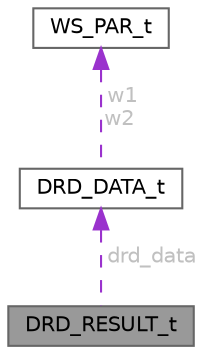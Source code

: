 digraph "DRD_RESULT_t"
{
 // LATEX_PDF_SIZE
  bgcolor="transparent";
  edge [fontname=Helvetica,fontsize=10,labelfontname=Helvetica,labelfontsize=10];
  node [fontname=Helvetica,fontsize=10,shape=box,height=0.2,width=0.4];
  Node1 [id="Node000001",label="DRD_RESULT_t",height=0.2,width=0.4,color="gray40", fillcolor="grey60", style="filled", fontcolor="black",tooltip=" "];
  Node2 -> Node1 [id="edge1_Node000001_Node000002",dir="back",color="darkorchid3",style="dashed",tooltip=" ",label=" drd_data",fontcolor="grey" ];
  Node2 [id="Node000002",label="DRD_DATA_t",height=0.2,width=0.4,color="gray40", fillcolor="white", style="filled",URL="$a00458.html",tooltip=" "];
  Node3 -> Node2 [id="edge2_Node000002_Node000003",dir="back",color="darkorchid3",style="dashed",tooltip=" ",label=" w1\nw2",fontcolor="grey" ];
  Node3 [id="Node000003",label="WS_PAR_t",height=0.2,width=0.4,color="gray40", fillcolor="white", style="filled",URL="$a00454.html",tooltip=" "];
}
